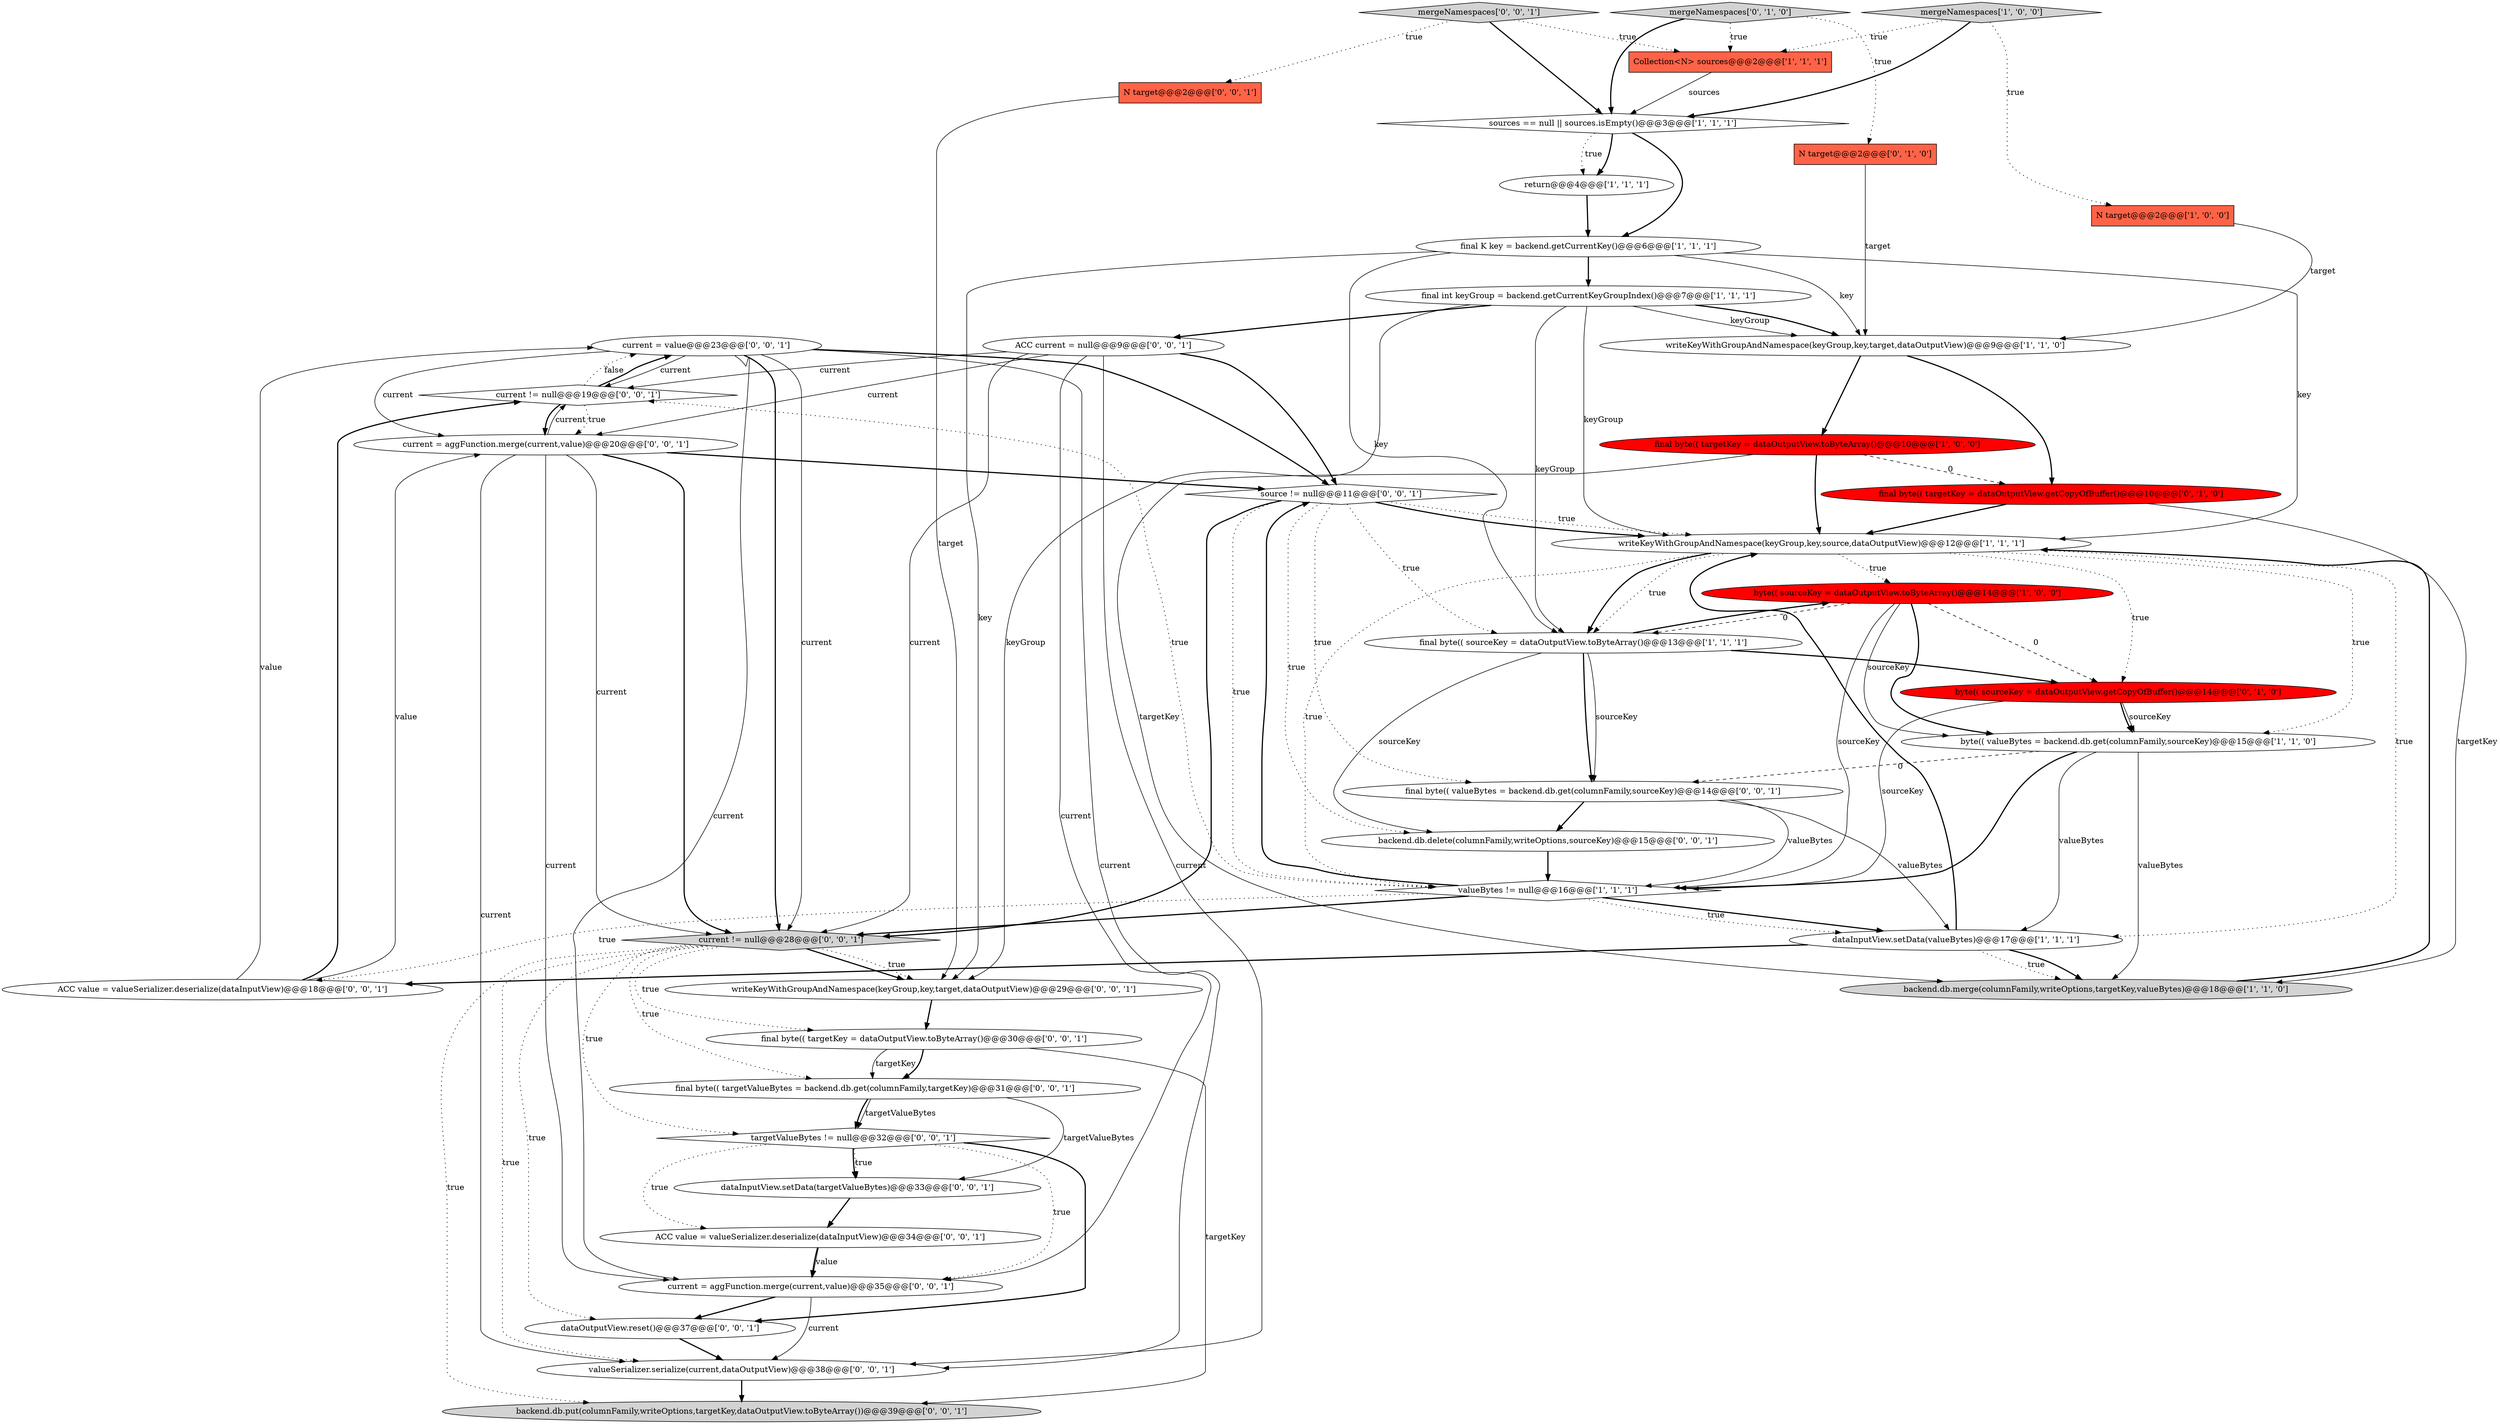 digraph {
36 [style = filled, label = "dataOutputView.reset()@@@37@@@['0', '0', '1']", fillcolor = white, shape = ellipse image = "AAA0AAABBB3BBB"];
24 [style = filled, label = "N target@@@2@@@['0', '0', '1']", fillcolor = tomato, shape = box image = "AAA0AAABBB3BBB"];
28 [style = filled, label = "mergeNamespaces['0', '0', '1']", fillcolor = lightgray, shape = diamond image = "AAA0AAABBB3BBB"];
30 [style = filled, label = "dataInputView.setData(targetValueBytes)@@@33@@@['0', '0', '1']", fillcolor = white, shape = ellipse image = "AAA0AAABBB3BBB"];
25 [style = filled, label = "ACC value = valueSerializer.deserialize(dataInputView)@@@34@@@['0', '0', '1']", fillcolor = white, shape = ellipse image = "AAA0AAABBB3BBB"];
14 [style = filled, label = "writeKeyWithGroupAndNamespace(keyGroup,key,source,dataOutputView)@@@12@@@['1', '1', '1']", fillcolor = white, shape = ellipse image = "AAA0AAABBB1BBB"];
9 [style = filled, label = "return@@@4@@@['1', '1', '1']", fillcolor = white, shape = ellipse image = "AAA0AAABBB1BBB"];
15 [style = filled, label = "byte(( sourceKey = dataOutputView.toByteArray()@@@14@@@['1', '0', '0']", fillcolor = red, shape = ellipse image = "AAA1AAABBB1BBB"];
17 [style = filled, label = "final byte(( targetKey = dataOutputView.getCopyOfBuffer()@@@10@@@['0', '1', '0']", fillcolor = red, shape = ellipse image = "AAA1AAABBB2BBB"];
32 [style = filled, label = "backend.db.delete(columnFamily,writeOptions,sourceKey)@@@15@@@['0', '0', '1']", fillcolor = white, shape = ellipse image = "AAA0AAABBB3BBB"];
39 [style = filled, label = "current = value@@@23@@@['0', '0', '1']", fillcolor = white, shape = ellipse image = "AAA0AAABBB3BBB"];
26 [style = filled, label = "writeKeyWithGroupAndNamespace(keyGroup,key,target,dataOutputView)@@@29@@@['0', '0', '1']", fillcolor = white, shape = ellipse image = "AAA0AAABBB3BBB"];
29 [style = filled, label = "final byte(( targetKey = dataOutputView.toByteArray()@@@30@@@['0', '0', '1']", fillcolor = white, shape = ellipse image = "AAA0AAABBB3BBB"];
16 [style = filled, label = "N target@@@2@@@['0', '1', '0']", fillcolor = tomato, shape = box image = "AAA0AAABBB2BBB"];
33 [style = filled, label = "targetValueBytes != null@@@32@@@['0', '0', '1']", fillcolor = white, shape = diamond image = "AAA0AAABBB3BBB"];
27 [style = filled, label = "final byte(( valueBytes = backend.db.get(columnFamily,sourceKey)@@@14@@@['0', '0', '1']", fillcolor = white, shape = ellipse image = "AAA0AAABBB3BBB"];
34 [style = filled, label = "valueSerializer.serialize(current,dataOutputView)@@@38@@@['0', '0', '1']", fillcolor = white, shape = ellipse image = "AAA0AAABBB3BBB"];
5 [style = filled, label = "sources == null || sources.isEmpty()@@@3@@@['1', '1', '1']", fillcolor = white, shape = diamond image = "AAA0AAABBB1BBB"];
12 [style = filled, label = "byte(( valueBytes = backend.db.get(columnFamily,sourceKey)@@@15@@@['1', '1', '0']", fillcolor = white, shape = ellipse image = "AAA0AAABBB1BBB"];
13 [style = filled, label = "valueBytes != null@@@16@@@['1', '1', '1']", fillcolor = white, shape = diamond image = "AAA0AAABBB1BBB"];
31 [style = filled, label = "current = aggFunction.merge(current,value)@@@35@@@['0', '0', '1']", fillcolor = white, shape = ellipse image = "AAA0AAABBB3BBB"];
40 [style = filled, label = "ACC value = valueSerializer.deserialize(dataInputView)@@@18@@@['0', '0', '1']", fillcolor = white, shape = ellipse image = "AAA0AAABBB3BBB"];
8 [style = filled, label = "backend.db.merge(columnFamily,writeOptions,targetKey,valueBytes)@@@18@@@['1', '1', '0']", fillcolor = lightgray, shape = ellipse image = "AAA0AAABBB1BBB"];
22 [style = filled, label = "current != null@@@28@@@['0', '0', '1']", fillcolor = lightgray, shape = diamond image = "AAA0AAABBB3BBB"];
0 [style = filled, label = "writeKeyWithGroupAndNamespace(keyGroup,key,target,dataOutputView)@@@9@@@['1', '1', '0']", fillcolor = white, shape = ellipse image = "AAA0AAABBB1BBB"];
23 [style = filled, label = "current != null@@@19@@@['0', '0', '1']", fillcolor = white, shape = diamond image = "AAA0AAABBB3BBB"];
7 [style = filled, label = "Collection<N> sources@@@2@@@['1', '1', '1']", fillcolor = tomato, shape = box image = "AAA0AAABBB1BBB"];
21 [style = filled, label = "current = aggFunction.merge(current,value)@@@20@@@['0', '0', '1']", fillcolor = white, shape = ellipse image = "AAA0AAABBB3BBB"];
1 [style = filled, label = "N target@@@2@@@['1', '0', '0']", fillcolor = tomato, shape = box image = "AAA0AAABBB1BBB"];
2 [style = filled, label = "final byte(( sourceKey = dataOutputView.toByteArray()@@@13@@@['1', '1', '1']", fillcolor = white, shape = ellipse image = "AAA0AAABBB1BBB"];
35 [style = filled, label = "final byte(( targetValueBytes = backend.db.get(columnFamily,targetKey)@@@31@@@['0', '0', '1']", fillcolor = white, shape = ellipse image = "AAA0AAABBB3BBB"];
11 [style = filled, label = "dataInputView.setData(valueBytes)@@@17@@@['1', '1', '1']", fillcolor = white, shape = ellipse image = "AAA0AAABBB1BBB"];
19 [style = filled, label = "mergeNamespaces['0', '1', '0']", fillcolor = lightgray, shape = diamond image = "AAA0AAABBB2BBB"];
20 [style = filled, label = "source != null@@@11@@@['0', '0', '1']", fillcolor = white, shape = diamond image = "AAA0AAABBB3BBB"];
37 [style = filled, label = "backend.db.put(columnFamily,writeOptions,targetKey,dataOutputView.toByteArray())@@@39@@@['0', '0', '1']", fillcolor = lightgray, shape = ellipse image = "AAA0AAABBB3BBB"];
3 [style = filled, label = "mergeNamespaces['1', '0', '0']", fillcolor = lightgray, shape = diamond image = "AAA0AAABBB1BBB"];
4 [style = filled, label = "final byte(( targetKey = dataOutputView.toByteArray()@@@10@@@['1', '0', '0']", fillcolor = red, shape = ellipse image = "AAA1AAABBB1BBB"];
38 [style = filled, label = "ACC current = null@@@9@@@['0', '0', '1']", fillcolor = white, shape = ellipse image = "AAA0AAABBB3BBB"];
18 [style = filled, label = "byte(( sourceKey = dataOutputView.getCopyOfBuffer()@@@14@@@['0', '1', '0']", fillcolor = red, shape = ellipse image = "AAA1AAABBB2BBB"];
6 [style = filled, label = "final int keyGroup = backend.getCurrentKeyGroupIndex()@@@7@@@['1', '1', '1']", fillcolor = white, shape = ellipse image = "AAA0AAABBB1BBB"];
10 [style = filled, label = "final K key = backend.getCurrentKey()@@@6@@@['1', '1', '1']", fillcolor = white, shape = ellipse image = "AAA0AAABBB1BBB"];
7->5 [style = solid, label="sources"];
35->33 [style = solid, label="targetValueBytes"];
27->32 [style = bold, label=""];
6->2 [style = solid, label="keyGroup"];
5->9 [style = bold, label=""];
29->37 [style = solid, label="targetKey"];
11->14 [style = bold, label=""];
23->39 [style = dotted, label="false"];
29->35 [style = solid, label="targetKey"];
20->27 [style = dotted, label="true"];
27->11 [style = solid, label="valueBytes"];
9->10 [style = bold, label=""];
40->23 [style = bold, label=""];
25->31 [style = bold, label=""];
21->23 [style = solid, label="current"];
19->5 [style = bold, label=""];
10->0 [style = solid, label="key"];
3->5 [style = bold, label=""];
4->8 [style = solid, label="targetKey"];
10->2 [style = solid, label="key"];
17->14 [style = bold, label=""];
28->7 [style = dotted, label="true"];
2->15 [style = bold, label=""];
5->9 [style = dotted, label="true"];
14->11 [style = dotted, label="true"];
11->8 [style = dotted, label="true"];
20->13 [style = dotted, label="true"];
22->35 [style = dotted, label="true"];
13->22 [style = bold, label=""];
15->12 [style = solid, label="sourceKey"];
14->18 [style = dotted, label="true"];
14->2 [style = dotted, label="true"];
5->10 [style = bold, label=""];
22->29 [style = dotted, label="true"];
3->7 [style = dotted, label="true"];
28->5 [style = bold, label=""];
14->12 [style = dotted, label="true"];
4->17 [style = dashed, label="0"];
39->23 [style = solid, label="current"];
25->31 [style = solid, label="value"];
0->17 [style = bold, label=""];
23->21 [style = dotted, label="true"];
27->13 [style = solid, label="valueBytes"];
18->12 [style = bold, label=""];
22->33 [style = dotted, label="true"];
2->18 [style = bold, label=""];
20->14 [style = bold, label=""];
13->11 [style = bold, label=""];
13->23 [style = dotted, label="true"];
39->22 [style = bold, label=""];
18->12 [style = solid, label="sourceKey"];
1->0 [style = solid, label="target"];
24->26 [style = solid, label="target"];
6->38 [style = bold, label=""];
6->0 [style = solid, label="keyGroup"];
18->13 [style = solid, label="sourceKey"];
28->24 [style = dotted, label="true"];
21->22 [style = solid, label="current"];
21->22 [style = bold, label=""];
6->14 [style = solid, label="keyGroup"];
33->36 [style = bold, label=""];
12->27 [style = dashed, label="0"];
16->0 [style = solid, label="target"];
33->30 [style = bold, label=""];
2->27 [style = bold, label=""];
11->8 [style = bold, label=""];
15->12 [style = bold, label=""];
12->11 [style = solid, label="valueBytes"];
29->35 [style = bold, label=""];
13->40 [style = dotted, label="true"];
2->32 [style = solid, label="sourceKey"];
38->34 [style = solid, label="current"];
39->20 [style = bold, label=""];
3->1 [style = dotted, label="true"];
31->34 [style = solid, label="current"];
33->31 [style = dotted, label="true"];
22->26 [style = bold, label=""];
38->20 [style = bold, label=""];
4->14 [style = bold, label=""];
38->23 [style = solid, label="current"];
20->14 [style = dotted, label="true"];
22->37 [style = dotted, label="true"];
38->21 [style = solid, label="current"];
8->14 [style = bold, label=""];
31->36 [style = bold, label=""];
40->39 [style = solid, label="value"];
19->7 [style = dotted, label="true"];
12->8 [style = solid, label="valueBytes"];
10->6 [style = bold, label=""];
39->22 [style = solid, label="current"];
21->31 [style = solid, label="current"];
12->13 [style = bold, label=""];
33->25 [style = dotted, label="true"];
22->26 [style = dotted, label="true"];
6->26 [style = solid, label="keyGroup"];
10->14 [style = solid, label="key"];
40->21 [style = solid, label="value"];
23->39 [style = bold, label=""];
22->36 [style = dotted, label="true"];
13->11 [style = dotted, label="true"];
14->2 [style = bold, label=""];
10->26 [style = solid, label="key"];
35->30 [style = solid, label="targetValueBytes"];
36->34 [style = bold, label=""];
22->34 [style = dotted, label="true"];
39->34 [style = solid, label="current"];
15->2 [style = dashed, label="0"];
21->34 [style = solid, label="current"];
2->27 [style = solid, label="sourceKey"];
26->29 [style = bold, label=""];
15->18 [style = dashed, label="0"];
39->21 [style = solid, label="current"];
38->22 [style = solid, label="current"];
35->33 [style = bold, label=""];
30->25 [style = bold, label=""];
6->0 [style = bold, label=""];
11->40 [style = bold, label=""];
33->30 [style = dotted, label="true"];
14->13 [style = dotted, label="true"];
20->22 [style = bold, label=""];
14->15 [style = dotted, label="true"];
38->31 [style = solid, label="current"];
21->20 [style = bold, label=""];
39->31 [style = solid, label="current"];
23->21 [style = bold, label=""];
34->37 [style = bold, label=""];
0->4 [style = bold, label=""];
19->16 [style = dotted, label="true"];
20->2 [style = dotted, label="true"];
17->8 [style = solid, label="targetKey"];
32->13 [style = bold, label=""];
20->32 [style = dotted, label="true"];
15->13 [style = solid, label="sourceKey"];
13->20 [style = bold, label=""];
}

